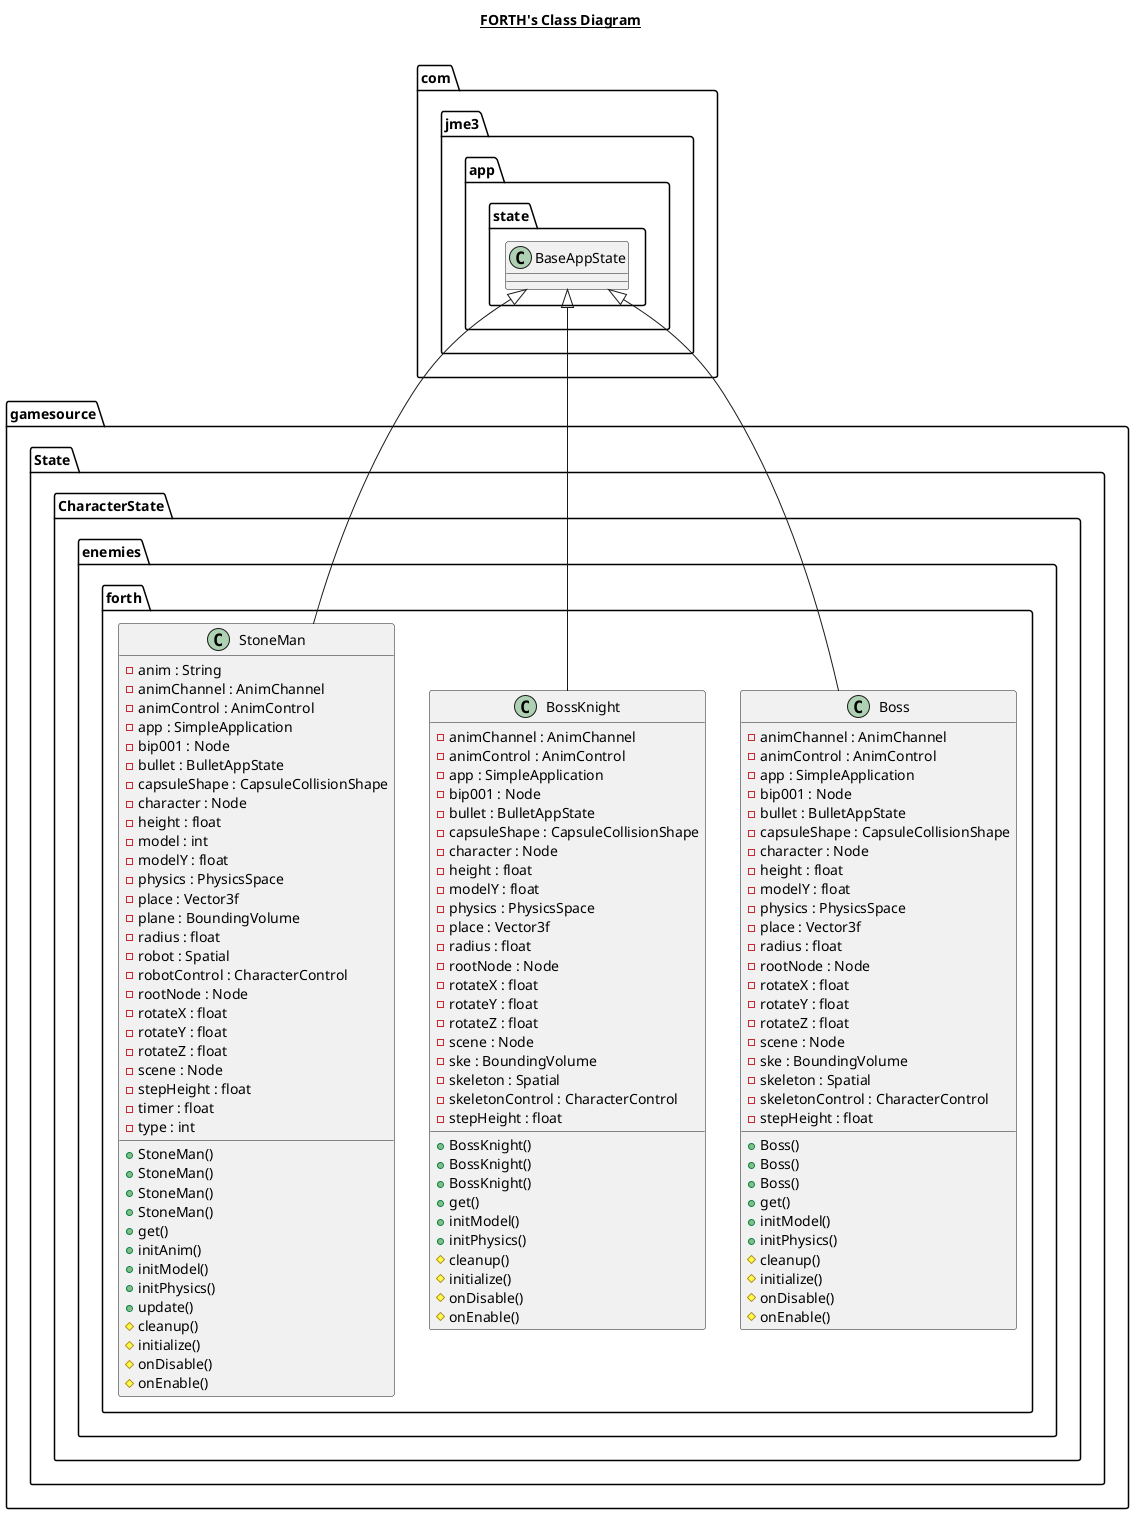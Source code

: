 @startuml

title __FORTH's Class Diagram__\n

  namespace gamesource {
    namespace State {
      namespace CharacterState {
        namespace enemies {
          namespace forth {
            class gamesource.State.CharacterState.enemies.forth.Boss {
                - animChannel : AnimChannel
                - animControl : AnimControl
                - app : SimpleApplication
                - bip001 : Node
                - bullet : BulletAppState
                - capsuleShape : CapsuleCollisionShape
                - character : Node
                - height : float
                - modelY : float
                - physics : PhysicsSpace
                - place : Vector3f
                - radius : float
                - rootNode : Node
                - rotateX : float
                - rotateY : float
                - rotateZ : float
                - scene : Node
                - ske : BoundingVolume
                - skeleton : Spatial
                - skeletonControl : CharacterControl
                - stepHeight : float
                + Boss()
                + Boss()
                + Boss()
                + get()
                + initModel()
                + initPhysics()
                # cleanup()
                # initialize()
                # onDisable()
                # onEnable()
            }
          }
        }
      }
    }
  }
  

  namespace gamesource {
    namespace State {
      namespace CharacterState {
        namespace enemies {
          namespace forth {
            class gamesource.State.CharacterState.enemies.forth.BossKnight {
                - animChannel : AnimChannel
                - animControl : AnimControl
                - app : SimpleApplication
                - bip001 : Node
                - bullet : BulletAppState
                - capsuleShape : CapsuleCollisionShape
                - character : Node
                - height : float
                - modelY : float
                - physics : PhysicsSpace
                - place : Vector3f
                - radius : float
                - rootNode : Node
                - rotateX : float
                - rotateY : float
                - rotateZ : float
                - scene : Node
                - ske : BoundingVolume
                - skeleton : Spatial
                - skeletonControl : CharacterControl
                - stepHeight : float
                + BossKnight()
                + BossKnight()
                + BossKnight()
                + get()
                + initModel()
                + initPhysics()
                # cleanup()
                # initialize()
                # onDisable()
                # onEnable()
            }
          }
        }
      }
    }
  }
  

  namespace gamesource {
    namespace State {
      namespace CharacterState {
        namespace enemies {
          namespace forth {
            class gamesource.State.CharacterState.enemies.forth.StoneMan {
                - anim : String
                - animChannel : AnimChannel
                - animControl : AnimControl
                - app : SimpleApplication
                - bip001 : Node
                - bullet : BulletAppState
                - capsuleShape : CapsuleCollisionShape
                - character : Node
                - height : float
                - model : int
                - modelY : float
                - physics : PhysicsSpace
                - place : Vector3f
                - plane : BoundingVolume
                - radius : float
                - robot : Spatial
                - robotControl : CharacterControl
                - rootNode : Node
                - rotateX : float
                - rotateY : float
                - rotateZ : float
                - scene : Node
                - stepHeight : float
                - timer : float
                - type : int
                + StoneMan()
                + StoneMan()
                + StoneMan()
                + StoneMan()
                + get()
                + initAnim()
                + initModel()
                + initPhysics()
                + update()
                # cleanup()
                # initialize()
                # onDisable()
                # onEnable()
            }
          }
        }
      }
    }
  }
  

  gamesource.State.CharacterState.enemies.forth.Boss -up-|> com.jme3.app.state.BaseAppState
  gamesource.State.CharacterState.enemies.forth.BossKnight -up-|> com.jme3.app.state.BaseAppState
  gamesource.State.CharacterState.enemies.forth.StoneMan -up-|> com.jme3.app.state.BaseAppState




@enduml
